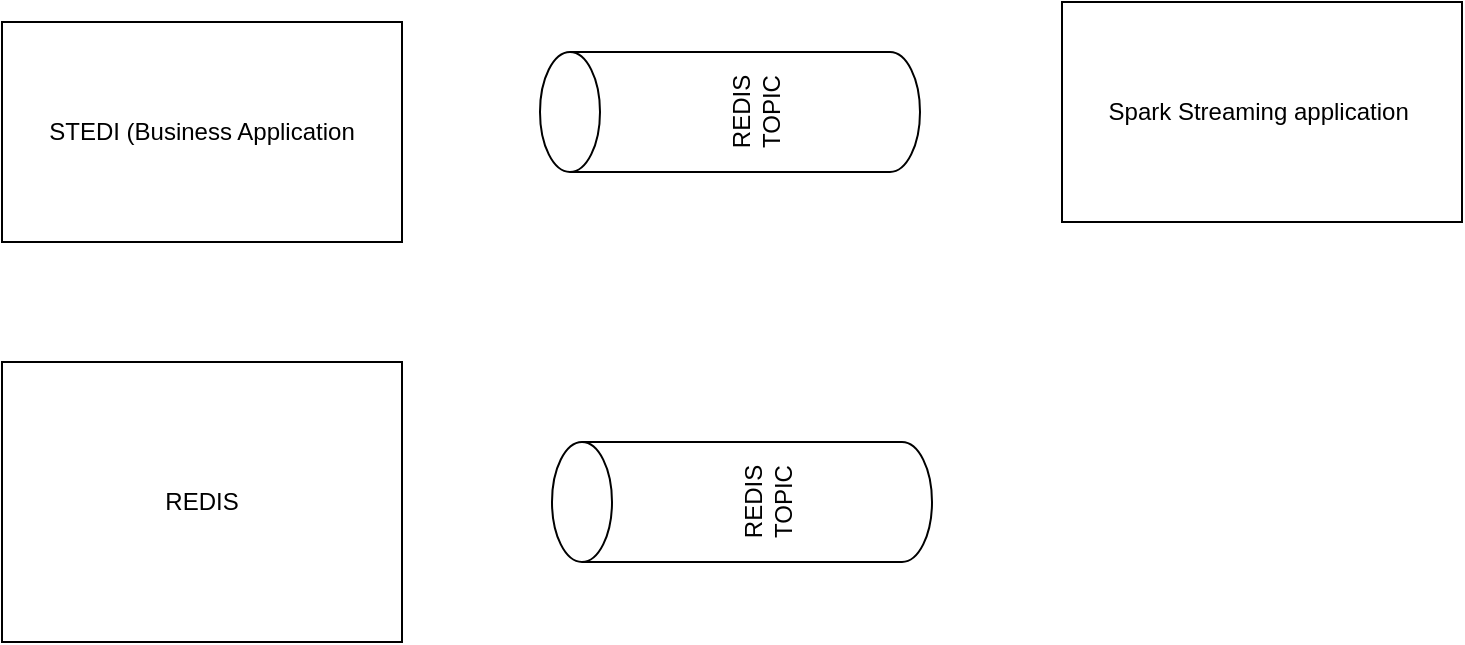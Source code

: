 <mxfile version="14.7.6" type="github">
  <diagram id="C5RBs43oDa-KdzZeNtuy" name="Page-1">
    <mxGraphModel dx="1038" dy="643" grid="1" gridSize="10" guides="1" tooltips="1" connect="1" arrows="1" fold="1" page="1" pageScale="1" pageWidth="827" pageHeight="1169" math="0" shadow="0">
      <root>
        <mxCell id="WIyWlLk6GJQsqaUBKTNV-0" />
        <mxCell id="WIyWlLk6GJQsqaUBKTNV-1" parent="WIyWlLk6GJQsqaUBKTNV-0" />
        <mxCell id="fYFTQdZG9TKL3pPSgyQC-0" value="STEDI (Business Application" style="rounded=0;whiteSpace=wrap;html=1;" vertex="1" parent="WIyWlLk6GJQsqaUBKTNV-1">
          <mxGeometry x="80" y="110" width="200" height="110" as="geometry" />
        </mxCell>
        <mxCell id="fYFTQdZG9TKL3pPSgyQC-1" value="Spark Streaming application&amp;nbsp;" style="rounded=0;whiteSpace=wrap;html=1;" vertex="1" parent="WIyWlLk6GJQsqaUBKTNV-1">
          <mxGeometry x="610" y="100" width="200" height="110" as="geometry" />
        </mxCell>
        <mxCell id="fYFTQdZG9TKL3pPSgyQC-2" value="REDIS" style="rounded=0;whiteSpace=wrap;html=1;" vertex="1" parent="WIyWlLk6GJQsqaUBKTNV-1">
          <mxGeometry x="80" y="280" width="200" height="140" as="geometry" />
        </mxCell>
        <mxCell id="fYFTQdZG9TKL3pPSgyQC-3" value="REDIS TOPIC" style="shape=cylinder3;whiteSpace=wrap;html=1;boundedLbl=1;backgroundOutline=1;size=15;rotation=-90;" vertex="1" parent="WIyWlLk6GJQsqaUBKTNV-1">
          <mxGeometry x="420" y="255" width="60" height="190" as="geometry" />
        </mxCell>
        <mxCell id="fYFTQdZG9TKL3pPSgyQC-4" value="REDIS TOPIC" style="shape=cylinder3;whiteSpace=wrap;html=1;boundedLbl=1;backgroundOutline=1;size=15;rotation=-90;" vertex="1" parent="WIyWlLk6GJQsqaUBKTNV-1">
          <mxGeometry x="414" y="60" width="60" height="190" as="geometry" />
        </mxCell>
      </root>
    </mxGraphModel>
  </diagram>
</mxfile>
